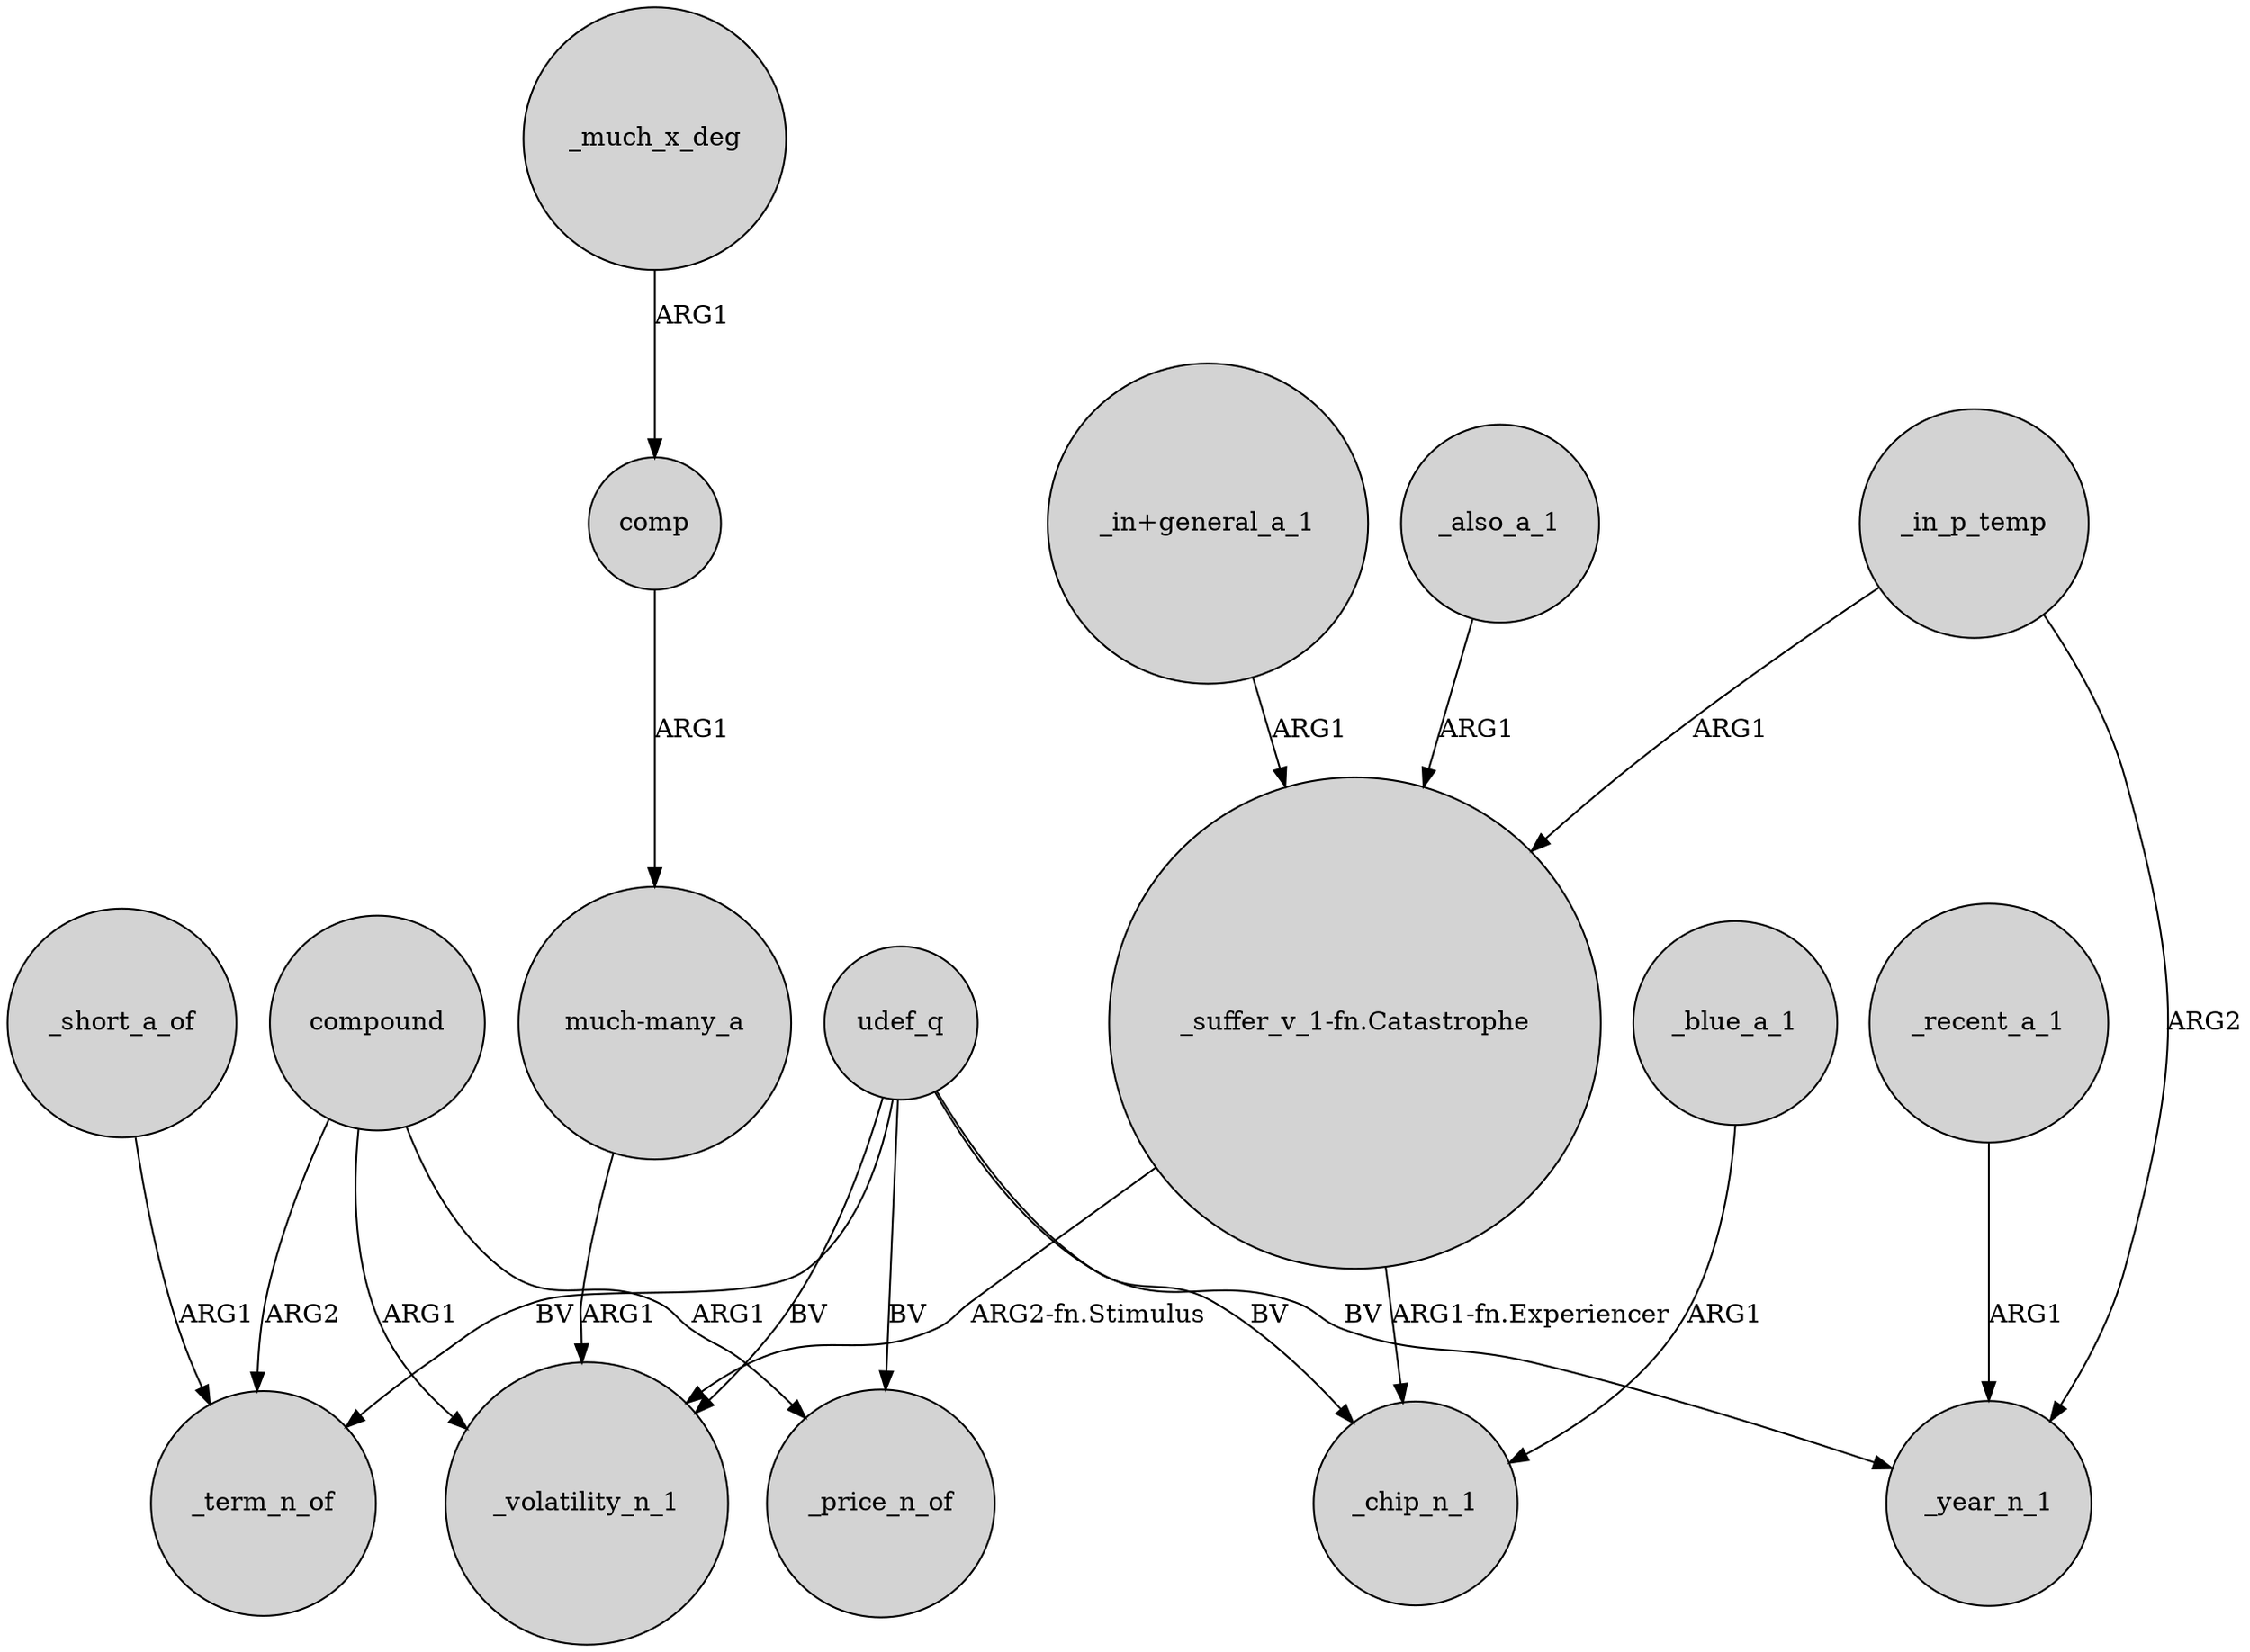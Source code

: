 digraph {
	node [shape=circle style=filled]
	udef_q -> _price_n_of [label=BV]
	udef_q -> _volatility_n_1 [label=BV]
	compound -> _term_n_of [label=ARG2]
	udef_q -> _chip_n_1 [label=BV]
	_short_a_of -> _term_n_of [label=ARG1]
	_also_a_1 -> "_suffer_v_1-fn.Catastrophe" [label=ARG1]
	_in_p_temp -> _year_n_1 [label=ARG2]
	"_in+general_a_1" -> "_suffer_v_1-fn.Catastrophe" [label=ARG1]
	_in_p_temp -> "_suffer_v_1-fn.Catastrophe" [label=ARG1]
	comp -> "much-many_a" [label=ARG1]
	"_suffer_v_1-fn.Catastrophe" -> _chip_n_1 [label="ARG1-fn.Experiencer"]
	compound -> _volatility_n_1 [label=ARG1]
	_recent_a_1 -> _year_n_1 [label=ARG1]
	udef_q -> _term_n_of [label=BV]
	_blue_a_1 -> _chip_n_1 [label=ARG1]
	"much-many_a" -> _volatility_n_1 [label=ARG1]
	udef_q -> _year_n_1 [label=BV]
	"_suffer_v_1-fn.Catastrophe" -> _volatility_n_1 [label="ARG2-fn.Stimulus"]
	_much_x_deg -> comp [label=ARG1]
	compound -> _price_n_of [label=ARG1]
}
